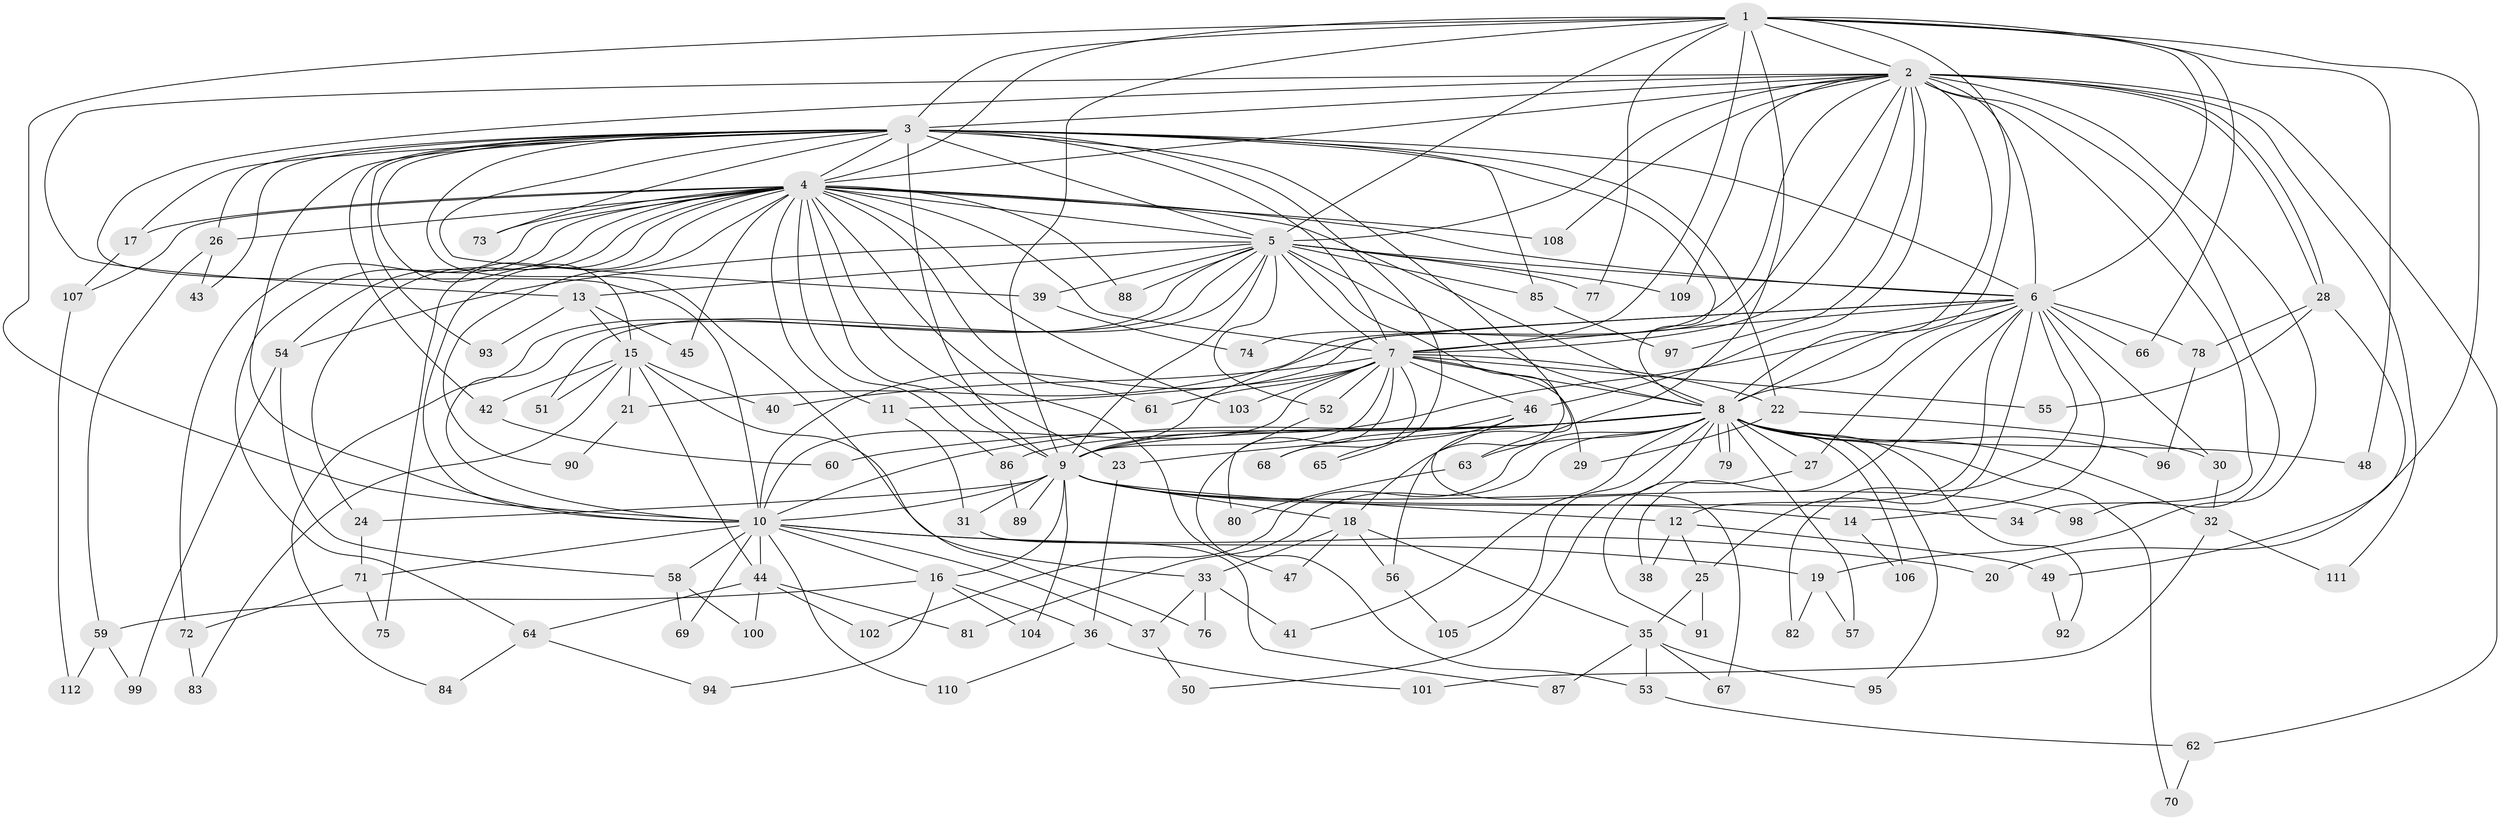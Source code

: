 // Generated by graph-tools (version 1.1) at 2025/01/03/09/25 03:01:21]
// undirected, 112 vertices, 249 edges
graph export_dot {
graph [start="1"]
  node [color=gray90,style=filled];
  1;
  2;
  3;
  4;
  5;
  6;
  7;
  8;
  9;
  10;
  11;
  12;
  13;
  14;
  15;
  16;
  17;
  18;
  19;
  20;
  21;
  22;
  23;
  24;
  25;
  26;
  27;
  28;
  29;
  30;
  31;
  32;
  33;
  34;
  35;
  36;
  37;
  38;
  39;
  40;
  41;
  42;
  43;
  44;
  45;
  46;
  47;
  48;
  49;
  50;
  51;
  52;
  53;
  54;
  55;
  56;
  57;
  58;
  59;
  60;
  61;
  62;
  63;
  64;
  65;
  66;
  67;
  68;
  69;
  70;
  71;
  72;
  73;
  74;
  75;
  76;
  77;
  78;
  79;
  80;
  81;
  82;
  83;
  84;
  85;
  86;
  87;
  88;
  89;
  90;
  91;
  92;
  93;
  94;
  95;
  96;
  97;
  98;
  99;
  100;
  101;
  102;
  103;
  104;
  105;
  106;
  107;
  108;
  109;
  110;
  111;
  112;
  1 -- 2;
  1 -- 3;
  1 -- 4;
  1 -- 5;
  1 -- 6;
  1 -- 7;
  1 -- 8;
  1 -- 9;
  1 -- 10;
  1 -- 20;
  1 -- 48;
  1 -- 63;
  1 -- 66;
  1 -- 77;
  2 -- 3;
  2 -- 4;
  2 -- 5;
  2 -- 6;
  2 -- 7;
  2 -- 8;
  2 -- 9;
  2 -- 10;
  2 -- 13;
  2 -- 19;
  2 -- 28;
  2 -- 28;
  2 -- 34;
  2 -- 46;
  2 -- 62;
  2 -- 74;
  2 -- 97;
  2 -- 98;
  2 -- 108;
  2 -- 109;
  2 -- 111;
  3 -- 4;
  3 -- 5;
  3 -- 6;
  3 -- 7;
  3 -- 8;
  3 -- 9;
  3 -- 10;
  3 -- 15;
  3 -- 17;
  3 -- 18;
  3 -- 22;
  3 -- 26;
  3 -- 39;
  3 -- 42;
  3 -- 43;
  3 -- 65;
  3 -- 73;
  3 -- 76;
  3 -- 85;
  3 -- 93;
  4 -- 5;
  4 -- 6;
  4 -- 7;
  4 -- 8;
  4 -- 9;
  4 -- 10;
  4 -- 11;
  4 -- 17;
  4 -- 23;
  4 -- 24;
  4 -- 26;
  4 -- 45;
  4 -- 47;
  4 -- 54;
  4 -- 61;
  4 -- 64;
  4 -- 72;
  4 -- 73;
  4 -- 75;
  4 -- 86;
  4 -- 88;
  4 -- 90;
  4 -- 103;
  4 -- 107;
  4 -- 108;
  5 -- 6;
  5 -- 7;
  5 -- 8;
  5 -- 9;
  5 -- 10;
  5 -- 13;
  5 -- 39;
  5 -- 51;
  5 -- 52;
  5 -- 54;
  5 -- 56;
  5 -- 77;
  5 -- 84;
  5 -- 85;
  5 -- 88;
  5 -- 109;
  6 -- 7;
  6 -- 8;
  6 -- 9;
  6 -- 10;
  6 -- 12;
  6 -- 14;
  6 -- 21;
  6 -- 25;
  6 -- 27;
  6 -- 30;
  6 -- 38;
  6 -- 66;
  6 -- 78;
  6 -- 82;
  7 -- 8;
  7 -- 9;
  7 -- 10;
  7 -- 11;
  7 -- 22;
  7 -- 29;
  7 -- 40;
  7 -- 46;
  7 -- 52;
  7 -- 53;
  7 -- 55;
  7 -- 61;
  7 -- 68;
  7 -- 103;
  8 -- 9;
  8 -- 10;
  8 -- 23;
  8 -- 27;
  8 -- 32;
  8 -- 41;
  8 -- 48;
  8 -- 50;
  8 -- 57;
  8 -- 60;
  8 -- 63;
  8 -- 70;
  8 -- 79;
  8 -- 79;
  8 -- 81;
  8 -- 86;
  8 -- 92;
  8 -- 95;
  8 -- 96;
  8 -- 102;
  8 -- 105;
  8 -- 106;
  9 -- 10;
  9 -- 12;
  9 -- 14;
  9 -- 16;
  9 -- 18;
  9 -- 24;
  9 -- 31;
  9 -- 34;
  9 -- 89;
  9 -- 98;
  9 -- 104;
  10 -- 16;
  10 -- 19;
  10 -- 20;
  10 -- 37;
  10 -- 44;
  10 -- 58;
  10 -- 69;
  10 -- 71;
  10 -- 110;
  11 -- 31;
  12 -- 25;
  12 -- 38;
  12 -- 49;
  13 -- 15;
  13 -- 45;
  13 -- 93;
  14 -- 106;
  15 -- 21;
  15 -- 33;
  15 -- 40;
  15 -- 42;
  15 -- 44;
  15 -- 51;
  15 -- 83;
  16 -- 36;
  16 -- 59;
  16 -- 94;
  16 -- 104;
  17 -- 107;
  18 -- 33;
  18 -- 35;
  18 -- 47;
  18 -- 56;
  19 -- 57;
  19 -- 82;
  21 -- 90;
  22 -- 29;
  22 -- 30;
  23 -- 36;
  24 -- 71;
  25 -- 35;
  25 -- 91;
  26 -- 43;
  26 -- 59;
  27 -- 91;
  28 -- 49;
  28 -- 55;
  28 -- 78;
  30 -- 32;
  31 -- 87;
  32 -- 101;
  32 -- 111;
  33 -- 37;
  33 -- 41;
  33 -- 76;
  35 -- 53;
  35 -- 67;
  35 -- 87;
  35 -- 95;
  36 -- 101;
  36 -- 110;
  37 -- 50;
  39 -- 74;
  42 -- 60;
  44 -- 64;
  44 -- 81;
  44 -- 100;
  44 -- 102;
  46 -- 65;
  46 -- 67;
  46 -- 68;
  49 -- 92;
  52 -- 80;
  53 -- 62;
  54 -- 58;
  54 -- 99;
  56 -- 105;
  58 -- 69;
  58 -- 100;
  59 -- 99;
  59 -- 112;
  62 -- 70;
  63 -- 80;
  64 -- 84;
  64 -- 94;
  71 -- 72;
  71 -- 75;
  72 -- 83;
  78 -- 96;
  85 -- 97;
  86 -- 89;
  107 -- 112;
}
